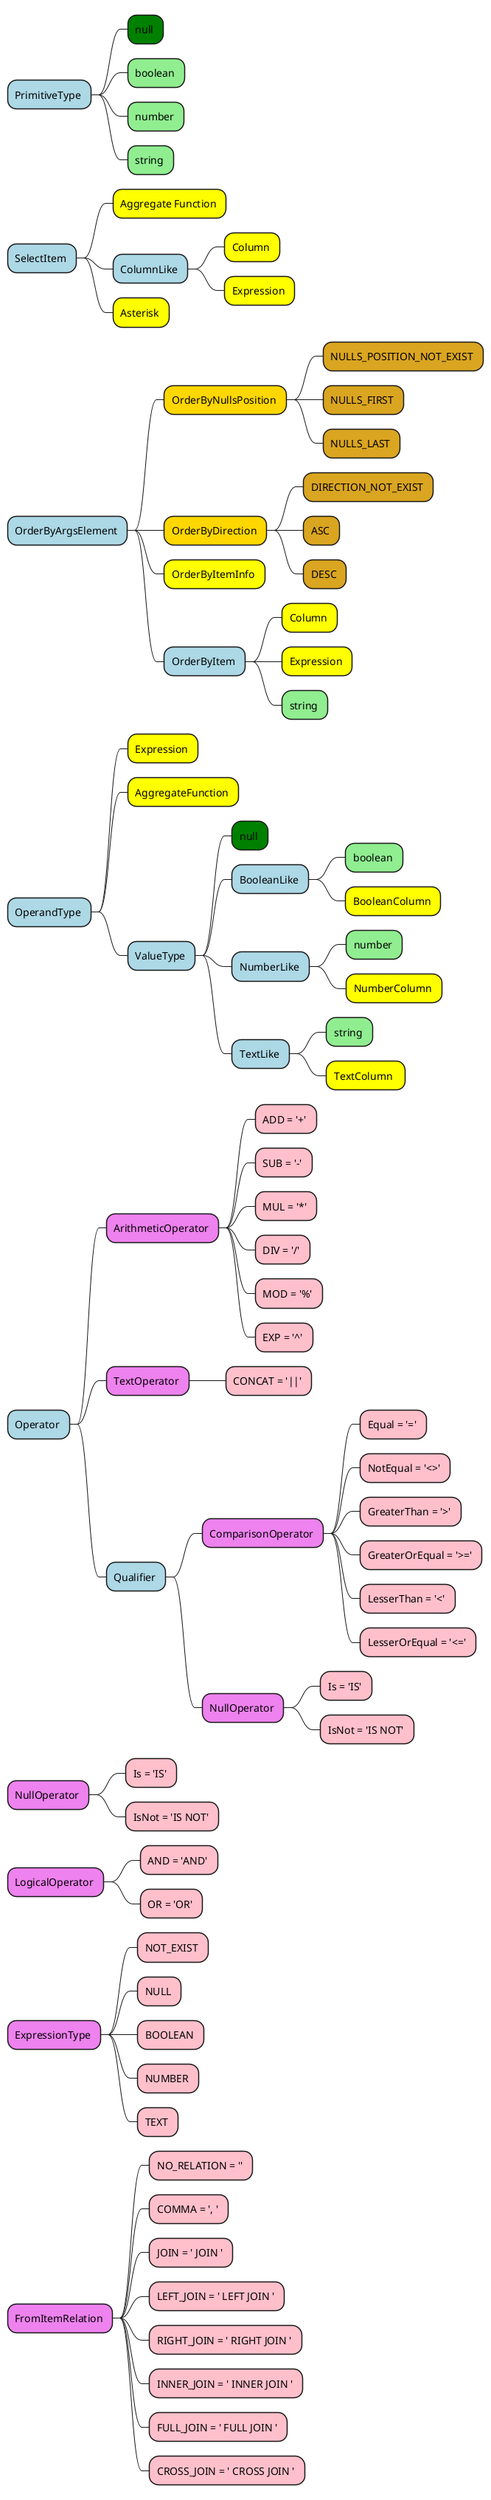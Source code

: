 @startmindmap

<style>
mindmapDiagram {
  .primitive {
    BackgroundColor #lightgreen
  }
  .type {
    BackgroundColor #lightblue
  }
  .abstractClass {
    BackgroundColor #Gold
  }
  .singleToneClass {
    BackgroundColor #GoldenRod
  }
  .class {
    BackgroundColor #Yellow
  }
  .null {
    BackgroundColor #green
  }
  .enum {
    BackgroundColor #violet
  }
  .enumItem {
    BackgroundColor #pink
  }
}
</style>

* PrimitiveType <<type>>
** null <<null>>
** boolean <<primitive>>
** number <<primitive>>
** string <<primitive>>

* SelectItem <<type>>
** Aggregate Function <<class>>
** ColumnLike <<type>>
*** Column <<class>>
*** Expression <<class>>
** Asterisk <<class>>

* OrderByArgsElement <<type>>
** OrderByNullsPosition <<abstractClass>>
*** NULLS_POSITION_NOT_EXIST <<singleToneClass>>
*** NULLS_FIRST <<singleToneClass>>
*** NULLS_LAST <<singleToneClass>>
** OrderByDirection <<abstractClass>>
*** DIRECTION_NOT_EXIST <<singleToneClass>>
*** ASC <<singleToneClass>>
*** DESC <<singleToneClass>>
** OrderByItemInfo <<class>>
** OrderByItem <<type>>
*** Column <<class>>
*** Expression <<class>>
*** string <<primitive>>

* OperandType <<type>>
** Expression <<class>>
** AggregateFunction <<class>>
** ValueType <<type>>
*** null <<null>>
*** BooleanLike <<type>>
**** boolean <<primitive>>
**** BooleanColumn <<class>>
*** NumberLike <<type>>
**** number <<primitive>>
**** NumberColumn <<class>>
*** TextLike <<type>>
**** string <<primitive>>
**** TextColumn  <<class>>

* Operator <<type>>
** ArithmeticOperator <<enum>>
*** ADD = '+' <<enumItem>>
*** SUB = '-' <<enumItem>>
*** MUL = '*' <<enumItem>>
*** DIV = '/' <<enumItem>>
*** MOD = '%' <<enumItem>>
*** EXP = '^' <<enumItem>>
** TextOperator <<enum>>
*** CONCAT = '||' <<enumItem>>
** Qualifier <<type>>
*** ComparisonOperator <<enum>>
**** Equal = '=' <<enumItem>>
**** NotEqual = '<>' <<enumItem>>
**** GreaterThan = '>' <<enumItem>>
**** GreaterOrEqual = '>=' <<enumItem>>
**** LesserThan = '<' <<enumItem>>
**** LesserOrEqual = '<=' <<enumItem>>
*** NullOperator <<enum>>
**** Is = 'IS' <<enumItem>>
**** IsNot = 'IS NOT' <<enumItem>>

* NullOperator <<enum>>
** Is = 'IS' <<enumItem>>
** IsNot = 'IS NOT' <<enumItem>>

* LogicalOperator <<enum>>
** AND = 'AND' <<enumItem>>
** OR = 'OR' <<enumItem>>

* ExpressionType <<enum>>
** NOT_EXIST <<enumItem>>
** NULL <<enumItem>>
** BOOLEAN <<enumItem>>
** NUMBER <<enumItem>>
** TEXT <<enumItem>>

* FromItemRelation <<enum>>
** NO_RELATION = '' <<enumItem>>
** COMMA = ', ' <<enumItem>>
** JOIN = ' JOIN ' <<enumItem>>
** LEFT_JOIN = ' LEFT JOIN ' <<enumItem>>
** RIGHT_JOIN = ' RIGHT JOIN ' <<enumItem>>
** INNER_JOIN = ' INNER JOIN ' <<enumItem>>
** FULL_JOIN = ' FULL JOIN ' <<enumItem>>
** CROSS_JOIN = ' CROSS JOIN ' <<enumItem>>
@endmindmap
